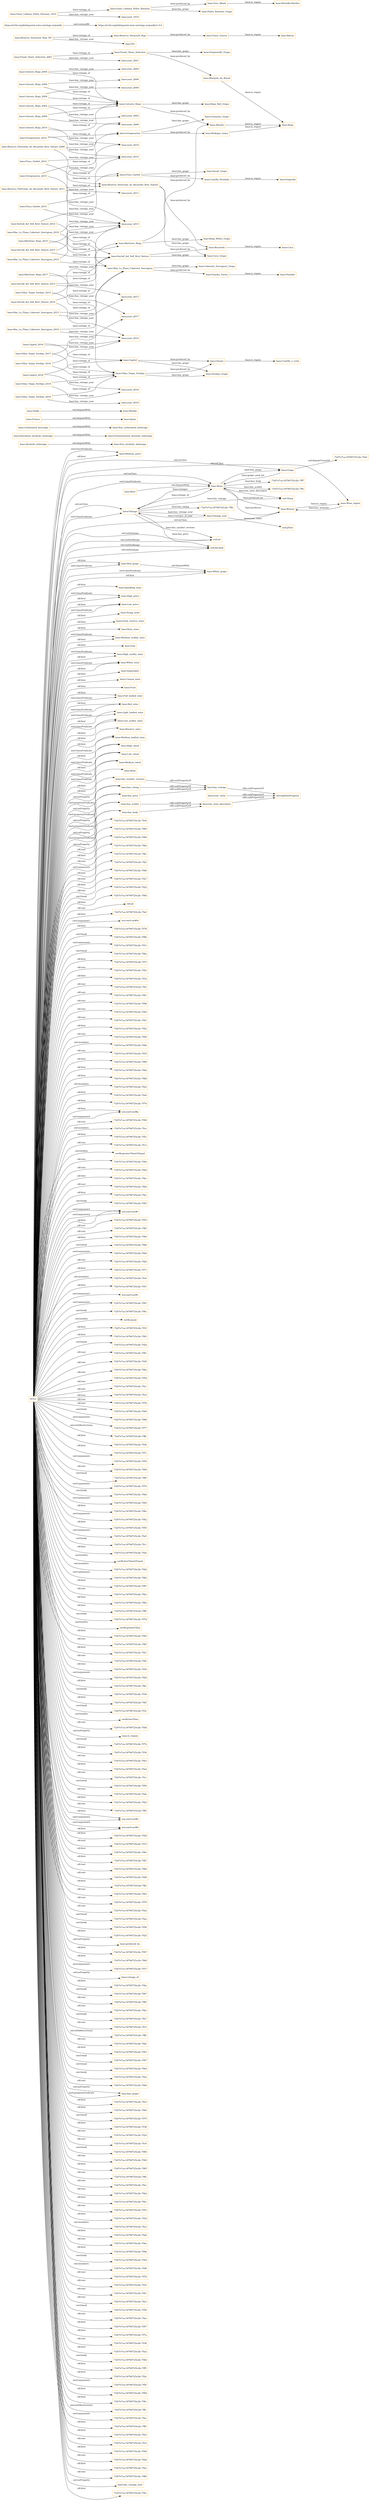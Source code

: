 digraph ar2dtool_diagram { 
rankdir=LR;
size="1501"
node [shape = rectangle, color="orange"]; "base:Medium_price" "base:Vintage" "base:Wine_region" "base:Wine" "base:White_grape" "base:Non_alcoholic_beberage" "base:Sparkling_wine" "base:High_price" "base:Vintage_year" "base:Beer" "base:Low_price" "base:Destilated_alcoholic_beberage" "base:Young_wine" "base:Great_reserve_wine" "base:Rose_wine" "base:Medium_acidity_wine" "base:Grape" "base:Fish" "base:High_acidity_wine" "base:White_wine" "base:Alcoholic_beberage" "base:Vegetables" "base:Red_grape" "base:Non_carbonated_beberage" "base:Spain" "base:Crianza_wine" "base:Fruit" "base:Full_bodied_wine" "base:Red_wine" "base:Light_bodied_wine" "base:Low_acidity_wine" "base:Fermentatated_alcoholic_beberage" "base:France" "base:Reserve_wine" "base:Medium_bodied_wine" "base:High_rated" "base:Carbonated_beverage" "base:Winery" "base:Whisky" "base:Vodka" "base:Low_rated" "base:Medium_rated" "base:Meat" ; /*classes style*/
	"base:Calvario_Rioja_2006" -> "base:Calvario_Rioja" [ label = "base:vintage_of" ];
	"base:Calvario_Rioja_2006" -> "base:year_2006" [ label = "base:has_vintage_year" ];
	"base:Grape" -> "-7247e7ca:18790725c2b:-7fed" [ label = "owl:disjointUnionOf" ];
	"base:Viñas_Viejas_Verdejo_2017" -> "base:Viñas_Viejas_Verdejo" [ label = "base:vintage_of" ];
	"base:Viñas_Viejas_Verdejo_2017" -> "base:year_2017" [ label = "base:has_vintage_year" ];
	"base:Serrall_del_Vell_Brut_Nature" -> "base:Recaredo" [ label = "base:produced_by" ];
	"base:Serrall_del_Vell_Brut_Nature" -> "base:Cava_Grape" [ label = "base:has_grape" ];
	"base:Martiries_Rioja_2017" -> "base:Martiries_Rioja" [ label = "base:vintage_of" ];
	"base:Martiries_Rioja_2017" -> "base:year_2017" [ label = "base:has_vintage_year" ];
	"base:Bodegas_Gama" -> "base:Rioja" [ label = "base:is_region" ];
	"base:has_number_reviews" -> "base:has_vintage" [ label = "rdfs:subPropertyOf" ];
	"base:year_value" -> "owl:topDataProperty" [ label = "rdfs:subPropertyOf" ];
	"base:Octogenarius_2015" -> "base:Octogenarius" [ label = "base:vintage_of" ];
	"base:Octogenarius_2015" -> "base:year_2015" [ label = "base:has_vintage_year" ];
	"base:Reserva_Vermouth_Rojo" -> "base:Vinos_Guerra" [ label = "base:produced_by" ];
	"base:Vodka" -> "base:Whisky" [ label = "owl:disjointWith" ];
	"base:has_rating" -> "base:has_vintage" [ label = "rdfs:subPropertyOf" ];
	"base:Reserva_Particular_de_Recaredo_Brut_Nature_2008" -> "base:Reserva_Particular_de_Recaredo_Brut_Nature" [ label = "base:vintage_of" ];
	"base:Reserva_Particular_de_Recaredo_Brut_Nature_2008" -> "base:year_2008" [ label = "base:has_vintage_year" ];
	"base:Mas_La_Plana_Cabernet_Sauvignon_2016" -> "base:Mas_La_Plana_Cabernet_Sauvignon" [ label = "base:vintage_of" ];
	"base:Mas_La_Plana_Cabernet_Sauvignon_2016" -> "base:year_2016" [ label = "base:has_vintage_year" ];
	"base:Frank_Ghery_Selection_2001" -> "base:Frank_Ghery_Selection" [ label = "base:vintage_of" ];
	"base:Frank_Ghery_Selection_2001" -> "base:year_2001" [ label = "base:has_vintage_year" ];
	"base:Finca_Garbet_2015" -> "base:Finca_Garbet" [ label = "base:vintage_of" ];
	"base:Finca_Garbet_2015" -> "base:year_2015" [ label = "base:has_vintage_year" ];
	"base:has_acidity" -> "base:has_wine_descriptor" [ label = "rdfs:subPropertyOf" ];
	"base:Castillo_Perelada" -> "base:Empordà" [ label = "base:is_region" ];
	"base:Marqués_de_Riscal" -> "base:Rioja" [ label = "base:is_region" ];
	"base:Viñas_Viejas_Verdejo_2016" -> "base:Viñas_Viejas_Verdejo" [ label = "base:vintage_of" ];
	"base:Viñas_Viejas_Verdejo_2016" -> "base:year_2016" [ label = "base:has_vintage_year" ];
	"base:Capitel_2018" -> "base:Capitel" [ label = "base:vintage_of" ];
	"base:Capitel_2018" -> "base:year_2018" [ label = "base:has_vintage_year" ];
	"base:Mas_La_Plana_Cabernet_Sauvignon_2010" -> "base:Mas_La_Plana_Cabernet_Sauvignon" [ label = "base:vintage_of" ];
	"base:Mas_La_Plana_Cabernet_Sauvignon_2010" -> "base:year_2010" [ label = "base:has_vintage_year" ];
	"base:Destilated_alcoholic_beberage" -> "base:Fermentatated_alcoholic_beberage" [ label = "owl:disjointWith" ];
	"base:Ossian" -> "base:Castilla_y_León" [ label = "base:is_region" ];
	"base:Octogenarius" -> "base:Bodegas_Gama" [ label = "base:produced_by" ];
	"base:Octogenarius" -> "base:Grenache_Grape" [ label = "base:has_grape" ];
	"base:Octogenarius_2014" -> "base:Octogenarius" [ label = "base:vintage_of" ];
	"base:Octogenarius_2014" -> "base:year_2014" [ label = "base:has_vintage_year" ];
	"base:Serrall_del_Vell_Brut_Nature_2016" -> "base:Serrall_del_Vell_Brut_Nature" [ label = "base:vintage_of" ];
	"base:Serrall_del_Vell_Brut_Nature_2016" -> "base:year_2016" [ label = "base:has_vintage_year" ];
	"base:has_body" -> "base:has_wine_descriptor" [ label = "rdfs:subPropertyOf" ];
	"https://w3id.org/def/spanish-wine-ontology-rarjonilla" -> "https://w3id.org/def/spanish-wine-ontology-rarjonilla/1.0.0" [ label = "owl:versionIRI" ];
	"base:Mas_La_Plana_Cabernet_Sauvignon_2015" -> "base:Mas_La_Plana_Cabernet_Sauvignon" [ label = "base:vintage_of" ];
	"base:Mas_La_Plana_Cabernet_Sauvignon_2015" -> "base:year_2015" [ label = "base:has_vintage_year" ];
	"base:Finca_Garbet_2014" -> "base:Finca_Garbet" [ label = "base:vintage_of" ];
	"base:Finca_Garbet_2014" -> "base:year_2014" [ label = "base:has_vintage_year" ];
	"base:Mas_La_Plana_Cabernet_Sauvignon" -> "base:Familia_Torres" [ label = "base:produced_by" ];
	"base:Mas_La_Plana_Cabernet_Sauvignon" -> "base:Cabernet_Sauvignon_Grape" [ label = "base:has_grape" ];
	"base:Calvario_Rioja_2004" -> "base:Calvario_Rioja" [ label = "base:vintage_of" ];
	"base:Calvario_Rioja_2004" -> "base:year_2004" [ label = "base:has_vintage_year" ];
	"base:Reserva_Particular_de_Recaredo_Brut_Nature" -> "base:Recaredo" [ label = "base:produced_by" ];
	"base:Reserva_Particular_de_Recaredo_Brut_Nature" -> "base:Cava_Grape" [ label = "base:has_grape" ];
	"base:Calvario_Rioja" -> "base:Allende" [ label = "base:produced_by" ];
	"base:Calvario_Rioja" -> "base:Rioja_Red_Grape" [ label = "base:has_grape" ];
	"base:Viñas_Viejas_Verdejo_2015" -> "base:Viñas_Viejas_Verdejo" [ label = "base:vintage_of" ];
	"base:Viñas_Viejas_Verdejo_2015" -> "base:year_2015" [ label = "base:has_vintage_year" ];
	"base:Martiries_Rioja_2015" -> "base:Martiries_Rioja" [ label = "base:vintage_of" ];
	"base:Martiries_Rioja_2015" -> "base:year_2015" [ label = "base:has_vintage_year" ];
	"base:Serrall_del_Vell_Brut_Nature_2015" -> "base:Serrall_del_Vell_Brut_Nature" [ label = "base:vintage_of" ];
	"base:Serrall_del_Vell_Brut_Nature_2015" -> "base:year_2015" [ label = "base:has_vintage_year" ];
	"base:Calvario_Rioja_2009" -> "base:Calvario_Rioja" [ label = "base:vintage_of" ];
	"base:Calvario_Rioja_2009" -> "base:year_2009" [ label = "base:has_vintage_year" ];
	"base:has_vintage" -> "owl:topDataProperty" [ label = "rdfs:subPropertyOf" ];
	"base:Allende" -> "base:Rioja" [ label = "base:is_region" ];
	"base:Vinos_Guerra" -> "base:Bierzo" [ label = "base:is_region" ];
	"base:Familia_Torres" -> "base:Penedès" [ label = "base:is_region" ];
	"base:Capitel_2016" -> "base:Capitel" [ label = "base:vintage_of" ];
	"base:Capitel_2016" -> "base:year_2016" [ label = "base:has_vintage_year" ];
	"NULL" -> "base:Rose_wine" [ label = "rdf:first" ];
	"NULL" -> "base:Sparkling_wine" [ label = "rdf:first" ];
	"NULL" -> "-7247e7ca:18790725c2b:-7fc8" [ label = "rdf:rest" ];
	"NULL" -> "-7247e7ca:18790725c2b:-7f95" [ label = "rdf:first" ];
	"NULL" -> "-7247e7ca:18790725c2b:-7f8d" [ label = "rdf:rest" ];
	"NULL" -> "base:Full_bodied_wine" [ label = "rdf:first" ];
	"NULL" -> "-7247e7ca:18790725c2b:-7fbb" [ label = "swrl:arguments" ];
	"NULL" -> "-7247e7ca:18790725c2b:-7f6c" [ label = "rdf:rest" ];
	"NULL" -> "-7247e7ca:18790725c2b:-7f2f" [ label = "rdf:rest" ];
	"NULL" -> "-7247e7ca:18790725c2b:-7f66" [ label = "rdf:first" ];
	"NULL" -> "base:High_rated" [ label = "rdf:first" ];
	"NULL" -> "base:Vintage" [ label = "owl:onClass" ];
	"NULL" -> "-7247e7ca:18790725c2b:-7f27" [ label = "rdf:rest" ];
	"NULL" -> "-7247e7ca:18790725c2b:-7f22" [ label = "swrl:head" ];
	"NULL" -> "-7247e7ca:18790725c2b:-7f6d" [ label = "rdf:first" ];
	"NULL" -> "rdf:nil" [ label = "rdf:rest" ];
	"NULL" -> "-7247e7ca:18790725c2b:-7faf" [ label = "rdf:first" ];
	"NULL" -> "urn:swrl:var#w" [ label = "swrl:argument1" ];
	"NULL" -> "base:Low_price" [ label = "rdf:first" ];
	"NULL" -> "-7247e7ca:18790725c2b:-7f78" [ label = "rdf:first" ];
	"NULL" -> "-7247e7ca:18790725c2b:-7f8b" [ label = "swrl:head" ];
	"NULL" -> "-7247e7ca:18790725c2b:-7f31" [ label = "swrl:arguments" ];
	"NULL" -> "-7247e7ca:18790725c2b:-7f6a" [ label = "swrl:head" ];
	"NULL" -> "-7247e7ca:18790725c2b:-7f7f" [ label = "rdf:first" ];
	"NULL" -> "base:White_wine" [ label = "swrl:classPredicate" ];
	"NULL" -> "base:has_price" [ label = "owl:onProperty" ];
	"NULL" -> "-7247e7ca:18790725c2b:-7f5e" [ label = "rdf:rest" ];
	"NULL" -> "-7247e7ca:18790725c2b:-7f32" [ label = "rdf:first" ];
	"NULL" -> "-7247e7ca:18790725c2b:-7fef" [ label = "rdf:rest" ];
	"NULL" -> "-7247e7ca:18790725c2b:-7f61" [ label = "rdf:rest" ];
	"NULL" -> "-7247e7ca:18790725c2b:-7f98" [ label = "rdf:rest" ];
	"NULL" -> "-7247e7ca:18790725c2b:-7f40" [ label = "rdf:rest" ];
	"NULL" -> "-7247e7ca:18790725c2b:-7fd1" [ label = "rdf:rest" ];
	"NULL" -> "-7247e7ca:18790725c2b:-7f5a" [ label = "rdf:first" ];
	"NULL" -> "-7247e7ca:18790725c2b:-7f56" [ label = "rdf:rest" ];
	"NULL" -> "-7247e7ca:18790725c2b:-7fdb" [ label = "owl:members" ];
	"NULL" -> "-7247e7ca:18790725c2b:-7f35" [ label = "rdf:rest" ];
	"NULL" -> "-7247e7ca:18790725c2b:-7f99" [ label = "rdf:first" ];
	"NULL" -> "-7247e7ca:18790725c2b:-7f62" [ label = "rdf:first" ];
	"NULL" -> "-7247e7ca:18790725c2b:-7fb8" [ label = "rdf:first" ];
	"NULL" -> "base:has_acidity" [ label = "swrl:propertyPredicate" ];
	"NULL" -> "-7247e7ca:18790725c2b:-7fe0" [ label = "owl:members" ];
	"NULL" -> "-7247e7ca:18790725c2b:-7fa9" [ label = "rdf:first" ];
	"NULL" -> "base:Medium_rated" [ label = "swrl:classPredicate" ];
	"NULL" -> "-7247e7ca:18790725c2b:-7f74" [ label = "rdf:first" ];
	"NULL" -> "base:Fruit" [ label = "rdf:first" ];
	"NULL" -> "urn:swrl:var#p" [ label = "rdf:first" ];
	"NULL" -> "base:Medium_bodied_wine" [ label = "rdf:first" ];
	"NULL" -> "-7247e7ca:18790725c2b:-7f90" [ label = "rdf:rest" ];
	"NULL" -> "-7247e7ca:18790725c2b:-7fce" [ label = "owl:members" ];
	"NULL" -> "-7247e7ca:18790725c2b:-7f5c" [ label = "rdf:first" ];
	"NULL" -> "-7247e7ca:18790725c2b:-7fc3" [ label = "rdf:rest" ];
	"NULL" -> "swrlb:greaterThanOrEqual" [ label = "swrl:builtin" ];
	"NULL" -> "-7247e7ca:18790725c2b:-7f4b" [ label = "rdf:rest" ];
	"NULL" -> "-7247e7ca:18790725c2b:-7fb0" [ label = "rdf:rest" ];
	"NULL" -> "-7247e7ca:18790725c2b:-7fbe" [ label = "rdf:first" ];
	"NULL" -> "-7247e7ca:18790725c2b:-7f64" [ label = "rdf:rest" ];
	"NULL" -> "-7247e7ca:18790725c2b:-7f2c" [ label = "rdf:first" ];
	"NULL" -> "-7247e7ca:18790725c2b:-7f93" [ label = "swrl:body" ];
	"NULL" -> "base:Wine" [ label = "owl:onClass" ];
	"NULL" -> "urn:swrl:var#r" [ label = "swrl:argument1" ];
	"NULL" -> "xsd:int" [ label = "owl:onDatatype" ];
	"NULL" -> "-7247e7ca:18790725c2b:-7f52" [ label = "rdf:rest" ];
	"NULL" -> "base:Red_wine" [ label = "rdf:first" ];
	"NULL" -> "-7247e7ca:18790725c2b:-7fbf" [ label = "rdf:rest" ];
	"NULL" -> "-7247e7ca:18790725c2b:-7f46" [ label = "rdf:first" ];
	"NULL" -> "base:Fish" [ label = "rdf:first" ];
	"NULL" -> "-7247e7ca:18790725c2b:-7f96" [ label = "swrl:head" ];
	"NULL" -> "-7247e7ca:18790725c2b:-7fb4" [ label = "swrl:arguments" ];
	"NULL" -> "urn:swrl:var#p" [ label = "swrl:argument2" ];
	"NULL" -> "-7247e7ca:18790725c2b:-7f26" [ label = "rdf:rest" ];
	"NULL" -> "-7247e7ca:18790725c2b:-7f71" [ label = "rdf:first" ];
	"NULL" -> "-7247e7ca:18790725c2b:-7fc6" [ label = "owl:members" ];
	"NULL" -> "-7247e7ca:18790725c2b:-7f51" [ label = "rdf:first" ];
	"NULL" -> "base:High_acidity_wine" [ label = "swrl:classPredicate" ];
	"NULL" -> "urn:swrl:var#v" [ label = "swrl:argument1" ];
	"NULL" -> "-7247e7ca:18790725c2b:-7f91" [ label = "swrl:arguments" ];
	"NULL" -> "base:Low_price" [ label = "swrl:classPredicate" ];
	"NULL" -> "-7247e7ca:18790725c2b:-7f9c" [ label = "swrl:body" ];
	"NULL" -> "base:Medium_price" [ label = "swrl:classPredicate" ];
	"NULL" -> "base:Winery" [ label = "owl:onClass" ];
	"NULL" -> "swrlb:equal" [ label = "swrl:builtin" ];
	"NULL" -> "-7247e7ca:18790725c2b:-7f3f" [ label = "rdf:first" ];
	"NULL" -> "-7247e7ca:18790725c2b:-7f83" [ label = "rdf:first" ];
	"NULL" -> "-7247e7ca:18790725c2b:-7f2d" [ label = "swrl:head" ];
	"NULL" -> "-7247e7ca:18790725c2b:-7f81" [ label = "rdf:rest" ];
	"NULL" -> "-7247e7ca:18790725c2b:-7fd5" [ label = "rdf:rest" ];
	"NULL" -> "-7247e7ca:18790725c2b:-7f9a" [ label = "rdf:rest" ];
	"NULL" -> "-7247e7ca:18790725c2b:-7f5d" [ label = "rdf:rest" ];
	"NULL" -> "-7247e7ca:18790725c2b:-7fa1" [ label = "rdf:rest" ];
	"NULL" -> "-7247e7ca:18790725c2b:-7fcd" [ label = "rdf:rest" ];
	"NULL" -> "-7247e7ca:18790725c2b:-7f76" [ label = "rdf:rest" ];
	"NULL" -> "-7247e7ca:18790725c2b:-7fd0" [ label = "rdf:rest" ];
	"NULL" -> "-7247e7ca:18790725c2b:-7f88" [ label = "swrl:body" ];
	"NULL" -> "-7247e7ca:18790725c2b:-7f77" [ label = "swrl:arguments" ];
	"NULL" -> "-7247e7ca:18790725c2b:-7ffb" [ label = "owl:withRestrictions" ];
	"NULL" -> "-7247e7ca:18790725c2b:-7f3b" [ label = "rdf:first" ];
	"NULL" -> "-7247e7ca:18790725c2b:-7f7c" [ label = "rdf:first" ];
	"NULL" -> "-7247e7ca:18790725c2b:-7f54" [ label = "swrl:arguments" ];
	"NULL" -> "base:Wine" [ label = "swrl:classPredicate" ];
	"NULL" -> "-7247e7ca:18790725c2b:-7fd9" [ label = "rdf:rest" ];
	"NULL" -> "-7247e7ca:18790725c2b:-7f9f" [ label = "swrl:head" ];
	"NULL" -> "-7247e7ca:18790725c2b:-7f70" [ label = "swrl:arguments" ];
	"NULL" -> "base:High_rated" [ label = "swrl:classPredicate" ];
	"NULL" -> "-7247e7ca:18790725c2b:-7fb6" [ label = "swrl:body" ];
	"NULL" -> "-7247e7ca:18790725c2b:-7f65" [ label = "swrl:arguments" ];
	"NULL" -> "base:Low_rated" [ label = "rdf:first" ];
	"NULL" -> "base:Wine_region" [ label = "owl:onClass" ];
	"NULL" -> "-7247e7ca:18790725c2b:-7f8e" [ label = "rdf:first" ];
	"NULL" -> "-7247e7ca:18790725c2b:-7f42" [ label = "swrl:arguments" ];
	"NULL" -> "base:Light_bodied_wine" [ label = "swrl:classPredicate" ];
	"NULL" -> "-7247e7ca:18790725c2b:-7f55" [ label = "rdf:first" ];
	"NULL" -> "base:has_rating" [ label = "owl:onProperty" ];
	"NULL" -> "-7247e7ca:18790725c2b:-7fa5" [ label = "swrl:arguments" ];
	"NULL" -> "-7247e7ca:18790725c2b:-7fc1" [ label = "swrl:body" ];
	"NULL" -> "-7247e7ca:18790725c2b:-7fa0" [ label = "rdf:first" ];
	"NULL" -> "base:Great_reserve_wine" [ label = "rdf:first" ];
	"NULL" -> "base:White_grape" [ label = "swrl:classPredicate" ];
	"NULL" -> "base:has_number_reviews" [ label = "owl:onProperty" ];
	"NULL" -> "swrlb:lessThanOrEqual" [ label = "swrl:builtin" ];
	"NULL" -> "-7247e7ca:18790725c2b:-7fd2" [ label = "owl:members" ];
	"NULL" -> "base:Red_grape" [ label = "rdf:first" ];
	"NULL" -> "-7247e7ca:18790725c2b:-7f82" [ label = "swrl:arguments" ];
	"NULL" -> "-7247e7ca:18790725c2b:-7f87" [ label = "rdf:first" ];
	"NULL" -> "urn:swrl:var#r" [ label = "swrl:argument2" ];
	"NULL" -> "-7247e7ca:18790725c2b:-7fba" [ label = "rdf:rest" ];
	"NULL" -> "-7247e7ca:18790725c2b:-7f8a" [ label = "rdf:first" ];
	"NULL" -> "-7247e7ca:18790725c2b:-7ff8" [ label = "rdf:first" ];
	"NULL" -> "base:Crianza_wine" [ label = "rdf:first" ];
	"NULL" -> "-7247e7ca:18790725c2b:-7f7d" [ label = "swrl:body" ];
	"NULL" -> "base:Young_wine" [ label = "rdf:first" ];
	"NULL" -> "base:Medium_acidity_wine" [ label = "swrl:classPredicate" ];
	"NULL" -> "swrlb:greaterThan" [ label = "swrl:builtin" ];
	"NULL" -> "-7247e7ca:18790725c2b:-7f92" [ label = "rdf:first" ];
	"NULL" -> "-7247e7ca:18790725c2b:-7f6f" [ label = "rdf:rest" ];
	"NULL" -> "-7247e7ca:18790725c2b:-7f21" [ label = "rdf:first" ];
	"NULL" -> "-7247e7ca:18790725c2b:-7fdf" [ label = "rdf:rest" ];
	"NULL" -> "base:Low_rated" [ label = "swrl:classPredicate" ];
	"NULL" -> "-7247e7ca:18790725c2b:-7f30" [ label = "rdf:rest" ];
	"NULL" -> "base:High_acidity_wine" [ label = "rdf:first" ];
	"NULL" -> "base:Reserve_wine" [ label = "rdf:first" ];
	"NULL" -> "-7247e7ca:18790725c2b:-7f28" [ label = "swrl:arguments" ];
	"NULL" -> "-7247e7ca:18790725c2b:-7fbc" [ label = "rdf:first" ];
	"NULL" -> "base:Light_bodied_wine" [ label = "rdf:first" ];
	"NULL" -> "-7247e7ca:18790725c2b:-7f39" [ label = "swrl:body" ];
	"NULL" -> "-7247e7ca:18790725c2b:-7f4f" [ label = "rdf:first" ];
	"NULL" -> "-7247e7ca:18790725c2b:-7f3c" [ label = "swrl:head" ];
	"NULL" -> "base:has_acidity" [ label = "owl:onProperty" ];
	"NULL" -> "swrlb:lessThan" [ label = "swrl:builtin" ];
	"NULL" -> "base:Vegetables" [ label = "rdf:first" ];
	"NULL" -> "base:Red_grape" [ label = "swrl:classPredicate" ];
	"NULL" -> "-7247e7ca:18790725c2b:-7fd4" [ label = "rdf:rest" ];
	"NULL" -> "base:is_region" [ label = "owl:onProperty" ];
	"NULL" -> "-7247e7ca:18790725c2b:-7f72" [ label = "swrl:body" ];
	"NULL" -> "-7247e7ca:18790725c2b:-7f34" [ label = "rdf:first" ];
	"NULL" -> "-7247e7ca:18790725c2b:-7fb3" [ label = "rdf:rest" ];
	"NULL" -> "-7247e7ca:18790725c2b:-7fad" [ label = "rdf:first" ];
	"NULL" -> "-7247e7ca:18790725c2b:-7fcc" [ label = "rdf:rest" ];
	"NULL" -> "-7247e7ca:18790725c2b:-7f50" [ label = "swrl:head" ];
	"NULL" -> "-7247e7ca:18790725c2b:-7fab" [ label = "rdf:rest" ];
	"NULL" -> "-7247e7ca:18790725c2b:-7fb5" [ label = "rdf:first" ];
	"NULL" -> "base:has_body" [ label = "swrl:propertyPredicate" ];
	"NULL" -> "-7247e7ca:18790725c2b:-7ff9" [ label = "rdf:rest" ];
	"NULL" -> "urn:swrl:var#a" [ label = "rdf:first" ];
	"NULL" -> "urn:swrl:var#b" [ label = "swrl:argument2" ];
	"NULL" -> "-7247e7ca:18790725c2b:-7f29" [ label = "rdf:first" ];
	"NULL" -> "-7247e7ca:18790725c2b:-7f33" [ label = "rdf:rest" ];
	"NULL" -> "-7247e7ca:18790725c2b:-7f9e" [ label = "rdf:first" ];
	"NULL" -> "base:White_grape" [ label = "rdf:first" ];
	"NULL" -> "-7247e7ca:18790725c2b:-7ff3" [ label = "rdf:first" ];
	"NULL" -> "-7247e7ca:18790725c2b:-7f84" [ label = "rdf:rest" ];
	"NULL" -> "-7247e7ca:18790725c2b:-7fd8" [ label = "rdf:rest" ];
	"NULL" -> "-7247e7ca:18790725c2b:-7ffa" [ label = "rdf:first" ];
	"NULL" -> "-7247e7ca:18790725c2b:-7f63" [ label = "rdf:rest" ];
	"NULL" -> "xsd:int" [ label = "owl:onDataRange" ];
	"NULL" -> "-7247e7ca:18790725c2b:-7f79" [ label = "rdf:rest" ];
	"NULL" -> "-7247e7ca:18790725c2b:-7fa4" [ label = "rdf:rest" ];
	"NULL" -> "base:Medium_acidity_wine" [ label = "rdf:first" ];
	"NULL" -> "base:Meat" [ label = "rdf:first" ];
	"NULL" -> "-7247e7ca:18790725c2b:-7faa" [ label = "swrl:head" ];
	"NULL" -> "-7247e7ca:18790725c2b:-7f58" [ label = "swrl:body" ];
	"NULL" -> "-7247e7ca:18790725c2b:-7f25" [ label = "rdf:first" ];
	"NULL" -> "urn:swrl:var#r" [ label = "rdf:first" ];
	"NULL" -> "base:produced_by" [ label = "owl:onProperty" ];
	"NULL" -> "-7247e7ca:18790725c2b:-7f97" [ label = "rdf:first" ];
	"NULL" -> "-7247e7ca:18790725c2b:-7f60" [ label = "rdf:first" ];
	"NULL" -> "xsd:decimal" [ label = "owl:onDataRange" ];
	"NULL" -> "urn:swrl:var#b" [ label = "rdf:first" ];
	"NULL" -> "urn:swrl:var#a" [ label = "swrl:argument2" ];
	"NULL" -> "-7247e7ca:18790725c2b:-7f37" [ label = "swrl:arguments" ];
	"NULL" -> "base:vintage_of" [ label = "owl:onProperty" ];
	"NULL" -> "-7247e7ca:18790725c2b:-7f4a" [ label = "rdf:first" ];
	"NULL" -> "-7247e7ca:18790725c2b:-7f67" [ label = "swrl:body" ];
	"NULL" -> "-7247e7ca:18790725c2b:-7f8f" [ label = "rdf:rest" ];
	"NULL" -> "base:has_price" [ label = "swrl:propertyPredicate" ];
	"NULL" -> "-7247e7ca:18790725c2b:-7f6e" [ label = "rdf:rest" ];
	"NULL" -> "-7247e7ca:18790725c2b:-7fa7" [ label = "swrl:body" ];
	"NULL" -> "-7247e7ca:18790725c2b:-7fc5" [ label = "rdf:rest" ];
	"NULL" -> "-7247e7ca:18790725c2b:-7ff6" [ label = "owl:withRestrictions" ];
	"NULL" -> "-7247e7ca:18790725c2b:-7fde" [ label = "rdf:rest" ];
	"NULL" -> "-7247e7ca:18790725c2b:-7f43" [ label = "rdf:first" ];
	"NULL" -> "-7247e7ca:18790725c2b:-7f47" [ label = "swrl:head" ];
	"NULL" -> "-7247e7ca:18790725c2b:-7fb9" [ label = "swrl:head" ];
	"NULL" -> "-7247e7ca:18790725c2b:-7f2a" [ label = "swrl:body" ];
	"NULL" -> "-7247e7ca:18790725c2b:-7fbd" [ label = "rdf:rest" ];
	"NULL" -> "base:has_grape" [ label = "owl:onProperty" ];
	"NULL" -> "-7247e7ca:18790725c2b:-7fc0" [ label = "rdf:first" ];
	"NULL" -> "-7247e7ca:18790725c2b:-7f6b" [ label = "rdf:first" ];
	"NULL" -> "-7247e7ca:18790725c2b:-7f75" [ label = "swrl:head" ];
	"NULL" -> "-7247e7ca:18790725c2b:-7f38" [ label = "rdf:first" ];
	"NULL" -> "-7247e7ca:18790725c2b:-7f24" [ label = "rdf:rest" ];
	"NULL" -> "base:Medium_price" [ label = "rdf:first" ];
	"NULL" -> "-7247e7ca:18790725c2b:-7fc9" [ label = "rdf:rest" ];
	"NULL" -> "base:Low_acidity_wine" [ label = "swrl:classPredicate" ];
	"NULL" -> "base:Medium_bodied_wine" [ label = "swrl:classPredicate" ];
	"NULL" -> "-7247e7ca:18790725c2b:-7f80" [ label = "swrl:head" ];
	"NULL" -> "-7247e7ca:18790725c2b:-7f49" [ label = "rdf:rest" ];
	"NULL" -> "-7247e7ca:18790725c2b:-7f85" [ label = "rdf:first" ];
	"NULL" -> "base:High_price" [ label = "swrl:classPredicate" ];
	"NULL" -> "-7247e7ca:18790725c2b:-7ff4" [ label = "rdf:rest" ];
	"NULL" -> "base:Low_acidity_wine" [ label = "rdf:first" ];
	"NULL" -> "-7247e7ca:18790725c2b:-7fec" [ label = "rdf:rest" ];
	"NULL" -> "-7247e7ca:18790725c2b:-7fb2" [ label = "rdf:rest" ];
	"NULL" -> "-7247e7ca:18790725c2b:-7fb1" [ label = "rdf:first" ];
	"NULL" -> "base:Red_wine" [ label = "swrl:classPredicate" ];
	"NULL" -> "base:has_rating" [ label = "swrl:propertyPredicate" ];
	"NULL" -> "-7247e7ca:18790725c2b:-7f53" [ label = "rdf:rest" ];
	"NULL" -> "base:has_body" [ label = "owl:onProperty" ];
	"NULL" -> "-7247e7ca:18790725c2b:-7f3d" [ label = "rdf:first" ];
	"NULL" -> "-7247e7ca:18790725c2b:-7fca" [ label = "owl:members" ];
	"NULL" -> "-7247e7ca:18790725c2b:-7fa6" [ label = "rdf:first" ];
	"NULL" -> "-7247e7ca:18790725c2b:-7fda" [ label = "rdf:rest" ];
	"NULL" -> "-7247e7ca:18790725c2b:-7f9b" [ label = "rdf:first" ];
	"NULL" -> "-7247e7ca:18790725c2b:-7f44" [ label = "swrl:body" ];
	"NULL" -> "base:Full_bodied_wine" [ label = "swrl:classPredicate" ];
	"NULL" -> "-7247e7ca:18790725c2b:-7fd6" [ label = "owl:members" ];
	"NULL" -> "-7247e7ca:18790725c2b:-7f7b" [ label = "rdf:rest" ];
	"NULL" -> "-7247e7ca:18790725c2b:-7f3e" [ label = "rdf:rest" ];
	"NULL" -> "-7247e7ca:18790725c2b:-7f41" [ label = "rdf:rest" ];
	"NULL" -> "-7247e7ca:18790725c2b:-7fa3" [ label = "rdf:rest" ];
	"NULL" -> "base:Vintage" [ label = "swrl:classPredicate" ];
	"NULL" -> "-7247e7ca:18790725c2b:-7f5b" [ label = "swrl:head" ];
	"NULL" -> "-7247e7ca:18790725c2b:-7fae" [ label = "rdf:rest" ];
	"NULL" -> "-7247e7ca:18790725c2b:-7f57" [ label = "rdf:first" ];
	"NULL" -> "base:White_wine" [ label = "rdf:first" ];
	"NULL" -> "-7247e7ca:18790725c2b:-7f7a" [ label = "rdf:first" ];
	"NULL" -> "-7247e7ca:18790725c2b:-7f36" [ label = "rdf:rest" ];
	"NULL" -> "-7247e7ca:18790725c2b:-7fa2" [ label = "rdf:first" ];
	"NULL" -> "base:Medium_rated" [ label = "rdf:first" ];
	"NULL" -> "-7247e7ca:18790725c2b:-7f4d" [ label = "swrl:body" ];
	"NULL" -> "-7247e7ca:18790725c2b:-7ff5" [ label = "rdf:first" ];
	"NULL" -> "-7247e7ca:18790725c2b:-7f2e" [ label = "rdf:first" ];
	"NULL" -> "base:has_grape" [ label = "swrl:propertyPredicate" ];
	"NULL" -> "-7247e7ca:18790725c2b:-7f5f" [ label = "swrl:arguments" ];
	"NULL" -> "-7247e7ca:18790725c2b:-7f69" [ label = "rdf:first" ];
	"NULL" -> "-7247e7ca:18790725c2b:-7f8c" [ label = "rdf:first" ];
	"NULL" -> "xsd:decimal" [ label = "owl:onDatatype" ];
	"NULL" -> "-7247e7ca:18790725c2b:-7ff1" [ label = "owl:withRestrictions" ];
	"NULL" -> "-7247e7ca:18790725c2b:-7fac" [ label = "swrl:arguments" ];
	"NULL" -> "-7247e7ca:18790725c2b:-7ff0" [ label = "rdf:first" ];
	"NULL" -> "-7247e7ca:18790725c2b:-7f23" [ label = "rdf:first" ];
	"NULL" -> "-7247e7ca:18790725c2b:-7fc4" [ label = "rdf:rest" ];
	"NULL" -> "-7247e7ca:18790725c2b:-7f48" [ label = "rdf:first" ];
	"NULL" -> "-7247e7ca:18790725c2b:-7fdd" [ label = "rdf:rest" ];
	"NULL" -> "-7247e7ca:18790725c2b:-7fee" [ label = "rdf:first" ];
	"NULL" -> "-7247e7ca:18790725c2b:-7f86" [ label = "rdf:rest" ];
	"NULL" -> "base:has_vintage_year" [ label = "owl:onProperty" ];
	"NULL" -> "base:Grape" [ label = "owl:onClass" ];
	"NULL" -> "base:High_price" [ label = "rdf:first" ];
	"NULL" -> "-7247e7ca:18790725c2b:-7f4c" [ label = "rdf:first" ];
	"base:Alcoholic_beberage" -> "base:Non_alcoholic_beberage" [ label = "owl:disjointWith" ];
	"base:Calvario_Rioja_2010" -> "base:Calvario_Rioja" [ label = "base:vintage_of" ];
	"base:Calvario_Rioja_2010" -> "base:year_2010" [ label = "base:has_vintage_year" ];
	"base:Recaredo" -> "base:Cava" [ label = "base:is_region" ];
	"base:Gines_Liebana_Pedro_Ximenez_1910" -> "base:Gines_Liebana_Pedro_Ximenez" [ label = "base:vintage_of" ];
	"base:Gines_Liebana_Pedro_Ximenez_1910" -> "base:year_1910" [ label = "base:has_vintage_year" ];
	"base:Finca_Garbet" -> "base:Castillo_Perelada" [ label = "base:produced_by" ];
	"base:Finca_Garbet" -> "base:Syrah_Grape" [ label = "base:has_grape" ];
	"base:Serrall_del_Vell_Brut_Nature_2014" -> "base:Serrall_del_Vell_Brut_Nature" [ label = "base:vintage_of" ];
	"base:Serrall_del_Vell_Brut_Nature_2014" -> "base:year_2014" [ label = "base:has_vintage_year" ];
	"base:Calvario_Rioja_2008" -> "base:Calvario_Rioja" [ label = "base:vintage_of" ];
	"base:Calvario_Rioja_2008" -> "base:year_2008" [ label = "base:has_vintage_year" ];
	"base:Viñas_Viejas_Verdejo_2019" -> "base:Viñas_Viejas_Verdejo" [ label = "base:vintage_of" ];
	"base:Viñas_Viejas_Verdejo_2019" -> "base:year_2019" [ label = "base:has_vintage_year" ];
	"base:Martiries_Rioja" -> "base:Allende" [ label = "base:produced_by" ];
	"base:Martiries_Rioja" -> "base:Rioja_White_Grape" [ label = "base:has_grape" ];
	"base:Viñas_Viejas_Verdejo" -> "base:Ossian" [ label = "base:produced_by" ];
	"base:Viñas_Viejas_Verdejo" -> "base:Verdejo_Grape" [ label = "base:has_grape" ];
	"base:Mas_La_Plana_Cabernet_Sauvignon_2013" -> "base:Mas_La_Plana_Cabernet_Sauvignon" [ label = "base:vintage_of" ];
	"base:Mas_La_Plana_Cabernet_Sauvignon_2013" -> "base:year_2013" [ label = "base:has_vintage_year" ];
	"base:Calvario_Rioja_2002" -> "base:Calvario_Rioja" [ label = "base:vintage_of" ];
	"base:Calvario_Rioja_2002" -> "base:year_2002" [ label = "base:has_vintage_year" ];
	"base:Carbonated_beverage" -> "base:Non_carbonated_beberage" [ label = "owl:disjointWith" ];
	"base:Gines_Liebana_Pedro_Ximenez" -> "base:Toro_Albala" [ label = "base:produced_by" ];
	"base:Gines_Liebana_Pedro_Ximenez" -> "base:Pedro_Ximenez_Grape" [ label = "base:has_grape" ];
	"base:Red_grape" -> "base:White_grape" [ label = "owl:disjointWith" ];
	"base:has_price" -> "base:has_vintage" [ label = "rdfs:subPropertyOf" ];
	"base:Toro_Albala" -> "base:Montilla-Moriles" [ label = "base:is_region" ];
	"base:Reserva_Vermouth_Rojo_NV" -> "base:Reserva_Vermouth_Rojo" [ label = "base:vintage_of" ];
	"base:Reserva_Vermouth_Rojo_NV" -> "base:NV" [ label = "base:has_vintage_year" ];
	"base:France" -> "base:Spain" [ label = "owl:disjointWith" ];
	"base:Serrall_del_Vell_Brut_Nature_2013" -> "base:Serrall_del_Vell_Brut_Nature" [ label = "base:vintage_of" ];
	"base:Serrall_del_Vell_Brut_Nature_2013" -> "base:year_2013" [ label = "base:has_vintage_year" ];
	"base:Viñas_Viejas_Verdejo_2018" -> "base:Viñas_Viejas_Verdejo" [ label = "base:vintage_of" ];
	"base:Viñas_Viejas_Verdejo_2018" -> "base:year_2018" [ label = "base:has_vintage_year" ];
	"base:Capitel" -> "base:Ossian" [ label = "base:produced_by" ];
	"base:Capitel" -> "base:Verdejo_Grape" [ label = "base:has_grape" ];
	"base:has_wine_descriptor" -> "owl:topDataProperty" [ label = "rdfs:subPropertyOf" ];
	"base:Reserva_Particular_de_Recaredo_Brut_Nature_2011" -> "base:Reserva_Particular_de_Recaredo_Brut_Nature" [ label = "base:vintage_of" ];
	"base:Reserva_Particular_de_Recaredo_Brut_Nature_2011" -> "base:year_2011" [ label = "base:has_vintage_year" ];
	"base:Beer" -> "base:Wine" [ label = "owl:disjointWith" ];
	"base:Frank_Ghery_Selection" -> "base:Marqués_de_Riscal" [ label = "base:produced_by" ];
	"base:Frank_Ghery_Selection" -> "base:Tempranillo_Grape" [ label = "base:has_grape" ];
	"base:Wine" -> "base:Winery" [ label = "base:produced_by" ];
	"base:Vintage_year" -> "xsd:gYear" [ label = "base:year_value" ];
	"base:Wine" -> "base:Vintage" [ label = "base:vintages" ];
	"base:Vintage" -> "owl:Thing" [ label = "base:has_vintage" ];
	"base:Vintage" -> "-7247e7ca:18790725c2b:-7ff2" [ label = "base:has_rating" ];
	"base:Vintage" -> "xsd:int" [ label = "base:has_number_reviews" ];
	"base:Wine" -> "-7247e7ca:18790725c2b:-7ffc" [ label = "base:has_acidity" ];
	"base:Vintage" -> "base:Wine" [ label = "base:vintage_of" ];
	"base:Wine" -> "owl:Thing" [ label = "base:has_wine_descriptor" ];
	"base:Grape" -> "base:Wine" [ label = "base:grape_used_for" ];
	"base:Wine_region" -> "base:Winery" [ label = "base:has_wineries" ];
	"base:Wine" -> "base:Grape" [ label = "base:has_grape" ];
	"base:Vintage" -> "xsd:decimal" [ label = "base:has_price" ];
	"base:Vintage_year" -> "base:Vintage" [ label = "base:vintages_of_year" ];
	"base:Winery" -> "base:Wine" [ label = "base:produces" ];
	"base:Vintage" -> "base:Vintage_year" [ label = "base:has_vintage_year" ];
	"base:Winery" -> "base:Wine_region" [ label = "base:is_region" ];
	"base:Wine" -> "-7247e7ca:18790725c2b:-7ff7" [ label = "base:has_body" ];

}
